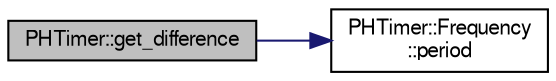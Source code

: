 digraph "PHTimer::get_difference"
{
  bgcolor="transparent";
  edge [fontname="FreeSans",fontsize="10",labelfontname="FreeSans",labelfontsize="10"];
  node [fontname="FreeSans",fontsize="10",shape=record];
  rankdir="LR";
  Node1 [label="PHTimer::get_difference",height=0.2,width=0.4,color="black", fillcolor="grey75", style="filled" fontcolor="black"];
  Node1 -> Node2 [color="midnightblue",fontsize="10",style="solid",fontname="FreeSans"];
  Node2 [label="PHTimer::Frequency\l::period",height=0.2,width=0.4,color="black",URL="$d2/db1/classPHTimer_1_1Frequency.html#a023a2d706df9a8bd303810a9ed017f61",tooltip="period accessor "];
}

